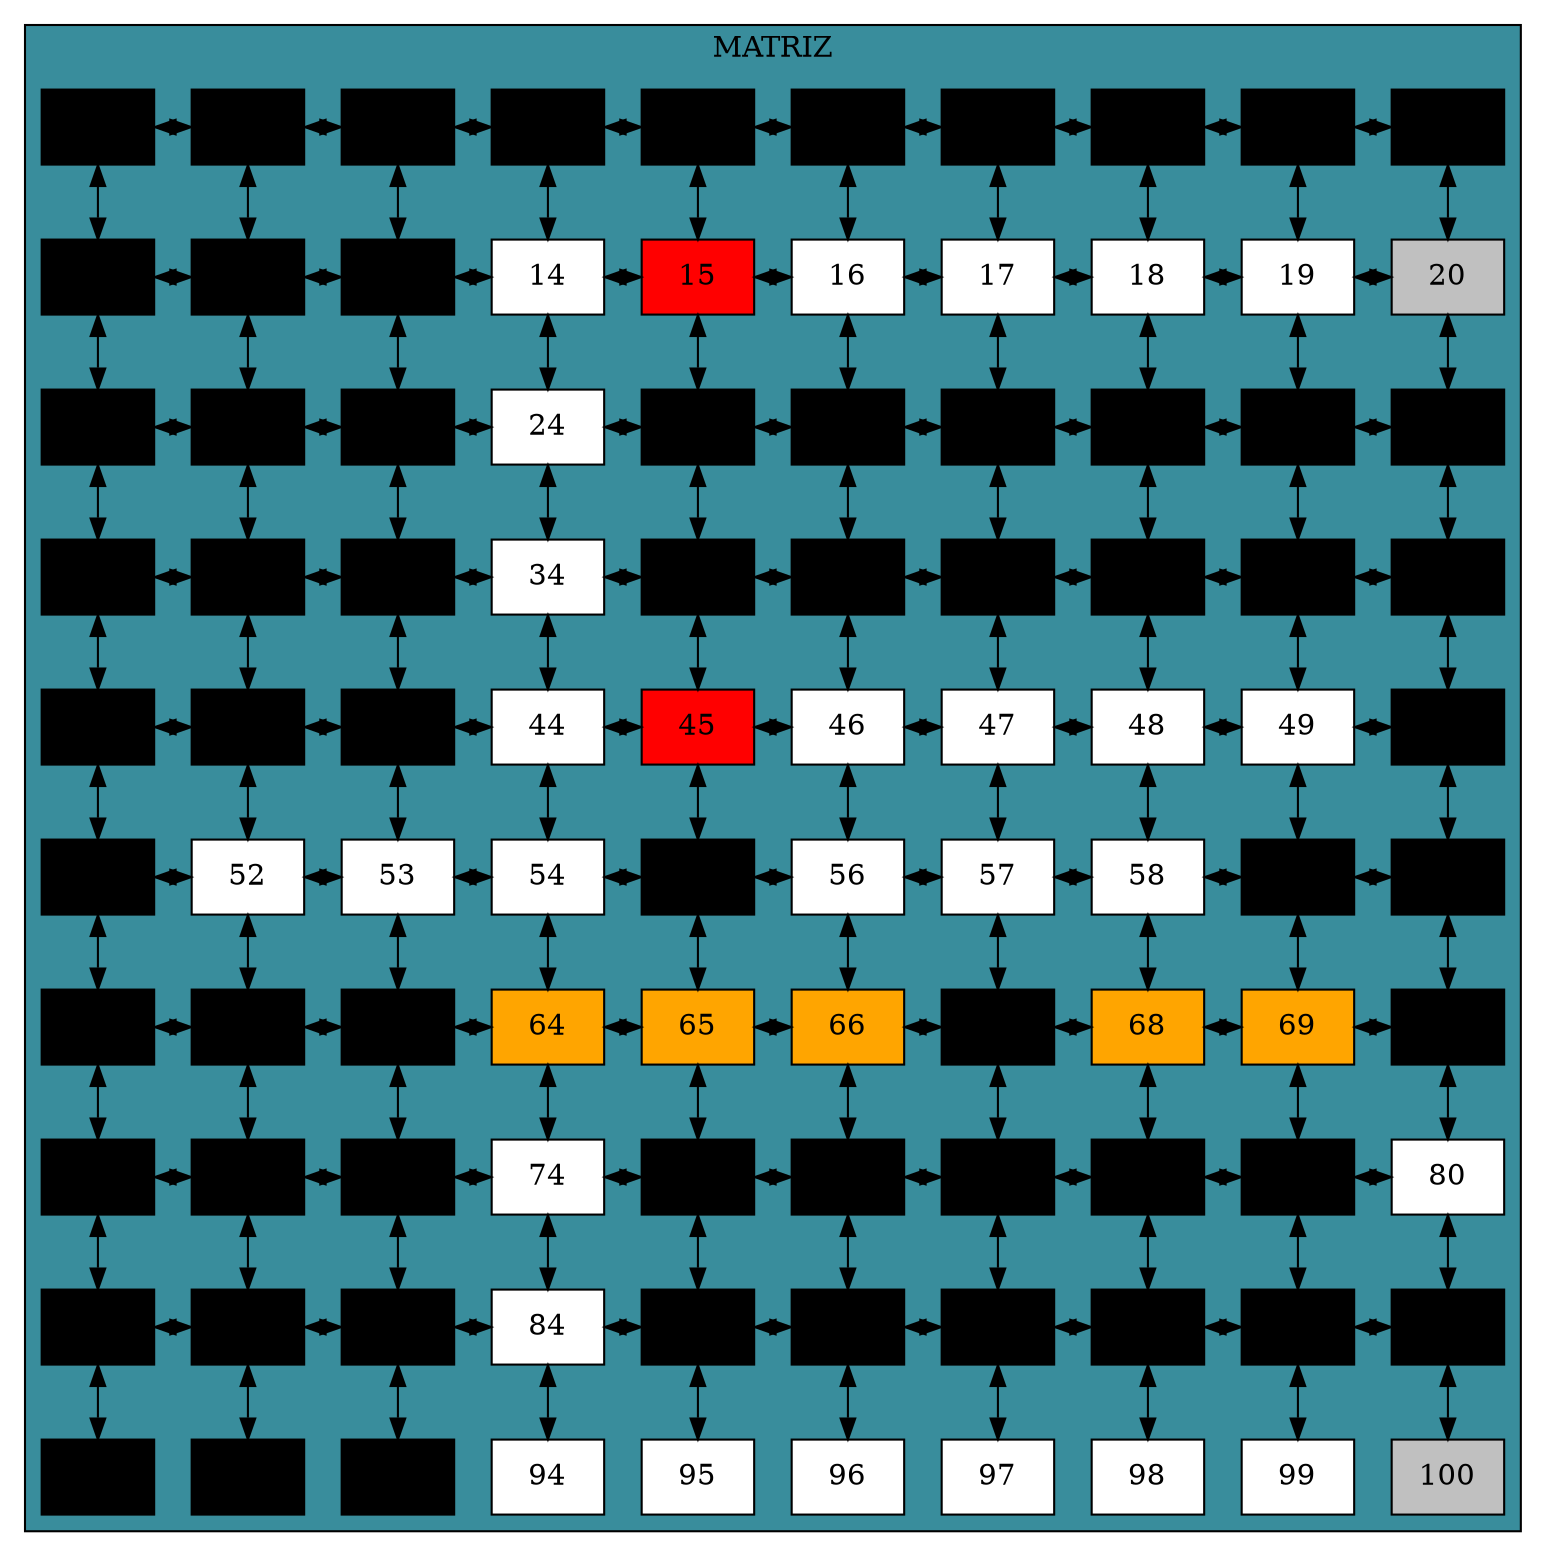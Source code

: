 digraph L{node[shape = box fillcolor = "#FFEDBB" style  = filled]subgraph cluster_p{label= "MATRIZ"bgcolor = "#398D9C"edge [dir = "both"]celda1[label= "1", fillcolor =black, group = 2 ];celda2[label= "2", fillcolor =black, group = 2 ];celda3[label= "3", fillcolor =black, group = 2 ];celda4[label= "4", fillcolor =black, group = 2 ];celda5[label= "5", fillcolor =black, group = 2 ];celda6[label= "6", fillcolor =black, group = 2 ];celda7[label= "7", fillcolor =black, group = 2 ];celda8[label= "8", fillcolor =black, group = 2 ];celda9[label= "9", fillcolor =black, group = 2 ];celda10[label= "10", fillcolor =black, group = 2 ];celda11[label= "11", fillcolor =black, group = 2 ];celda12[label= "12", fillcolor =black, group = 2 ];celda13[label= "13", fillcolor =black, group = 2 ];celda14[label= "14", fillcolor =white, group = 2 ];celda15[label= "15", fillcolor =red, group = 2 ];celda16[label= "16", fillcolor =white, group = 2 ];celda17[label= "17", fillcolor =white, group = 2 ];celda18[label= "18", fillcolor =white, group = 2 ];celda19[label= "19", fillcolor =white, group = 2 ];celda20[label= "20", fillcolor =gray, group = 2 ];celda21[label= "21", fillcolor =black, group = 2 ];celda22[label= "22", fillcolor =black, group = 2 ];celda23[label= "23", fillcolor =black, group = 2 ];celda24[label= "24", fillcolor =white, group = 2 ];celda25[label= "25", fillcolor =black, group = 2 ];celda26[label= "26", fillcolor =black, group = 2 ];celda27[label= "27", fillcolor =black, group = 2 ];celda28[label= "28", fillcolor =black, group = 2 ];celda29[label= "29", fillcolor =black, group = 2 ];celda30[label= "30", fillcolor =black, group = 2 ];celda31[label= "31", fillcolor =black, group = 2 ];celda32[label= "32", fillcolor =black, group = 2 ];celda33[label= "33", fillcolor =black, group = 2 ];celda34[label= "34", fillcolor =white, group = 2 ];celda35[label= "35", fillcolor =black, group = 2 ];celda36[label= "36", fillcolor =black, group = 2 ];celda37[label= "37", fillcolor =black, group = 2 ];celda38[label= "38", fillcolor =black, group = 2 ];celda39[label= "39", fillcolor =black, group = 2 ];celda40[label= "40", fillcolor =black, group = 2 ];celda41[label= "41", fillcolor =black, group = 2 ];celda42[label= "42", fillcolor =black, group = 2 ];celda43[label= "43", fillcolor =black, group = 2 ];celda44[label= "44", fillcolor =white, group = 2 ];celda45[label= "45", fillcolor =red, group = 2 ];celda46[label= "46", fillcolor =white, group = 2 ];celda47[label= "47", fillcolor =white, group = 2 ];celda48[label= "48", fillcolor =white, group = 2 ];celda49[label= "49", fillcolor =white, group = 2 ];celda50[label= "50", fillcolor =black, group = 2 ];celda51[label= "51", fillcolor =black, group = 2 ];celda52[label= "52", fillcolor =white, group = 2 ];celda53[label= "53", fillcolor =white, group = 2 ];celda54[label= "54", fillcolor =white, group = 2 ];celda55[label= "55", fillcolor =black, group = 2 ];celda56[label= "56", fillcolor =white, group = 2 ];celda57[label= "57", fillcolor =white, group = 2 ];celda58[label= "58", fillcolor =white, group = 2 ];celda59[label= "59", fillcolor =black, group = 2 ];celda60[label= "60", fillcolor =black, group = 2 ];celda61[label= "61", fillcolor =black, group = 2 ];celda62[label= "62", fillcolor =black, group = 2 ];celda63[label= "63", fillcolor =black, group = 2 ];celda64[label= "64", fillcolor =orange, group = 2 ];celda65[label= "65", fillcolor =orange, group = 2 ];celda66[label= "66", fillcolor =orange, group = 2 ];celda67[label= "67", fillcolor =black, group = 2 ];celda68[label= "68", fillcolor =orange, group = 2 ];celda69[label= "69", fillcolor =orange, group = 2 ];celda70[label= "70", fillcolor =black, group = 2 ];celda71[label= "71", fillcolor =black, group = 2 ];celda72[label= "72", fillcolor =black, group = 2 ];celda73[label= "73", fillcolor =black, group = 2 ];celda74[label= "74", fillcolor =white, group = 2 ];celda75[label= "75", fillcolor =black, group = 2 ];celda76[label= "76", fillcolor =black, group = 2 ];celda77[label= "77", fillcolor =black, group = 2 ];celda78[label= "78", fillcolor =black, group = 2 ];celda79[label= "79", fillcolor =black, group = 2 ];celda80[label= "80", fillcolor =white, group = 2 ];celda81[label= "81", fillcolor =black, group = 2 ];celda82[label= "82", fillcolor =black, group = 2 ];celda83[label= "83", fillcolor =black, group = 2 ];celda84[label= "84", fillcolor =white, group = 2 ];celda85[label= "85", fillcolor =black, group = 2 ];celda86[label= "86", fillcolor =black, group = 2 ];celda87[label= "87", fillcolor =black, group = 2 ];celda88[label= "88", fillcolor =black, group = 2 ];celda89[label= "89", fillcolor =black, group = 2 ];celda90[label= "90", fillcolor =black, group = 2 ];celda91[label= "91", fillcolor =black, group = 2 ];celda92[label= "92", fillcolor =black, group = 2 ];celda93[label= "93", fillcolor =black, group = 2 ];celda94[label= "94", fillcolor =white, group = 2 ];celda95[label= "95", fillcolor =white, group = 2 ];celda96[label= "96", fillcolor =white, group = 2 ];celda97[label= "97", fillcolor =white, group = 2 ];celda98[label= "98", fillcolor =white, group = 2 ];celda99[label= "99", fillcolor =white, group = 2 ];celda100[label= "100", fillcolor =gray, group = 2 ];celda1->celda2;celda2->celda3;celda3->celda4;celda4->celda5;celda5->celda6;celda6->celda7;celda7->celda8;celda8->celda9;celda9->celda10;celda11->celda12;celda12->celda13;celda13->celda14;celda14->celda15;celda15->celda16;celda16->celda17;celda17->celda18;celda18->celda19;celda19->celda20;celda21->celda22;celda22->celda23;celda23->celda24;celda24->celda25;celda25->celda26;celda26->celda27;celda27->celda28;celda28->celda29;celda29->celda30;celda31->celda32;celda32->celda33;celda33->celda34;celda34->celda35;celda35->celda36;celda36->celda37;celda37->celda38;celda38->celda39;celda39->celda40;celda41->celda42;celda42->celda43;celda43->celda44;celda44->celda45;celda45->celda46;celda46->celda47;celda47->celda48;celda48->celda49;celda49->celda50;celda51->celda52;celda52->celda53;celda53->celda54;celda54->celda55;celda55->celda56;celda56->celda57;celda57->celda58;celda58->celda59;celda59->celda60;celda61->celda62;celda62->celda63;celda63->celda64;celda64->celda65;celda65->celda66;celda66->celda67;celda67->celda68;celda68->celda69;celda69->celda70;celda71->celda72;celda72->celda73;celda73->celda74;celda74->celda75;celda75->celda76;celda76->celda77;celda77->celda78;celda78->celda79;celda79->celda80;celda81->celda82;celda82->celda83;celda83->celda84;celda84->celda85;celda85->celda86;celda86->celda87;celda87->celda88;celda88->celda89;celda89->celda90;{rank = same;celda1;celda2;celda3;celda4;celda5;celda6;celda7;celda8;celda9;celda10;}{rank = same;celda11;celda12;celda13;celda14;celda15;celda16;celda17;celda18;celda19;celda20;}{rank = same;celda21;celda22;celda23;celda24;celda25;celda26;celda27;celda28;celda29;celda30;}{rank = same;celda31;celda32;celda33;celda34;celda35;celda36;celda37;celda38;celda39;celda40;}{rank = same;celda41;celda42;celda43;celda44;celda45;celda46;celda47;celda48;celda49;celda50;}{rank = same;celda51;celda52;celda53;celda54;celda55;celda56;celda57;celda58;celda59;celda60;}{rank = same;celda61;celda62;celda63;celda64;celda65;celda66;celda67;celda68;celda69;celda70;}{rank = same;celda71;celda72;celda73;celda74;celda75;celda76;celda77;celda78;celda79;celda80;}{rank = same;celda81;celda82;celda83;celda84;celda85;celda86;celda87;celda88;celda89;celda90;}celda1->celda11;celda11->celda21;celda21->celda31;celda31->celda41;celda41->celda51;celda51->celda61;celda61->celda71;celda71->celda81;celda81->celda91;celda2->celda12;celda12->celda22;celda22->celda32;celda32->celda42;celda42->celda52;celda52->celda62;celda62->celda72;celda72->celda82;celda82->celda92;celda3->celda13;celda13->celda23;celda23->celda33;celda33->celda43;celda43->celda53;celda53->celda63;celda63->celda73;celda73->celda83;celda83->celda93;celda4->celda14;celda14->celda24;celda24->celda34;celda34->celda44;celda44->celda54;celda54->celda64;celda64->celda74;celda74->celda84;celda84->celda94;celda5->celda15;celda15->celda25;celda25->celda35;celda35->celda45;celda45->celda55;celda55->celda65;celda65->celda75;celda75->celda85;celda85->celda95;celda6->celda16;celda16->celda26;celda26->celda36;celda36->celda46;celda46->celda56;celda56->celda66;celda66->celda76;celda76->celda86;celda86->celda96;celda7->celda17;celda17->celda27;celda27->celda37;celda37->celda47;celda47->celda57;celda57->celda67;celda67->celda77;celda77->celda87;celda87->celda97;celda8->celda18;celda18->celda28;celda28->celda38;celda38->celda48;celda48->celda58;celda58->celda68;celda68->celda78;celda78->celda88;celda88->celda98;celda9->celda19;celda19->celda29;celda29->celda39;celda39->celda49;celda49->celda59;celda59->celda69;celda69->celda79;celda79->celda89;celda89->celda99;celda10->celda20;celda20->celda30;celda30->celda40;celda40->celda50;celda50->celda60;celda60->celda70;celda70->celda80;celda80->celda90;celda90->celda100;}}